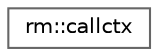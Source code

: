 digraph "Иерархия классов. Графический вид."
{
 // LATEX_PDF_SIZE
  bgcolor="transparent";
  edge [fontname=Helvetica,fontsize=10,labelfontname=Helvetica,labelfontsize=10];
  node [fontname=Helvetica,fontsize=10,shape=box,height=0.2,width=0.4];
  rankdir="LR";
  Node0 [id="Node000000",label="rm::callctx",height=0.2,width=0.4,color="grey40", fillcolor="white", style="filled",URL="$structrm_1_1callctx.html",tooltip=" "];
}
